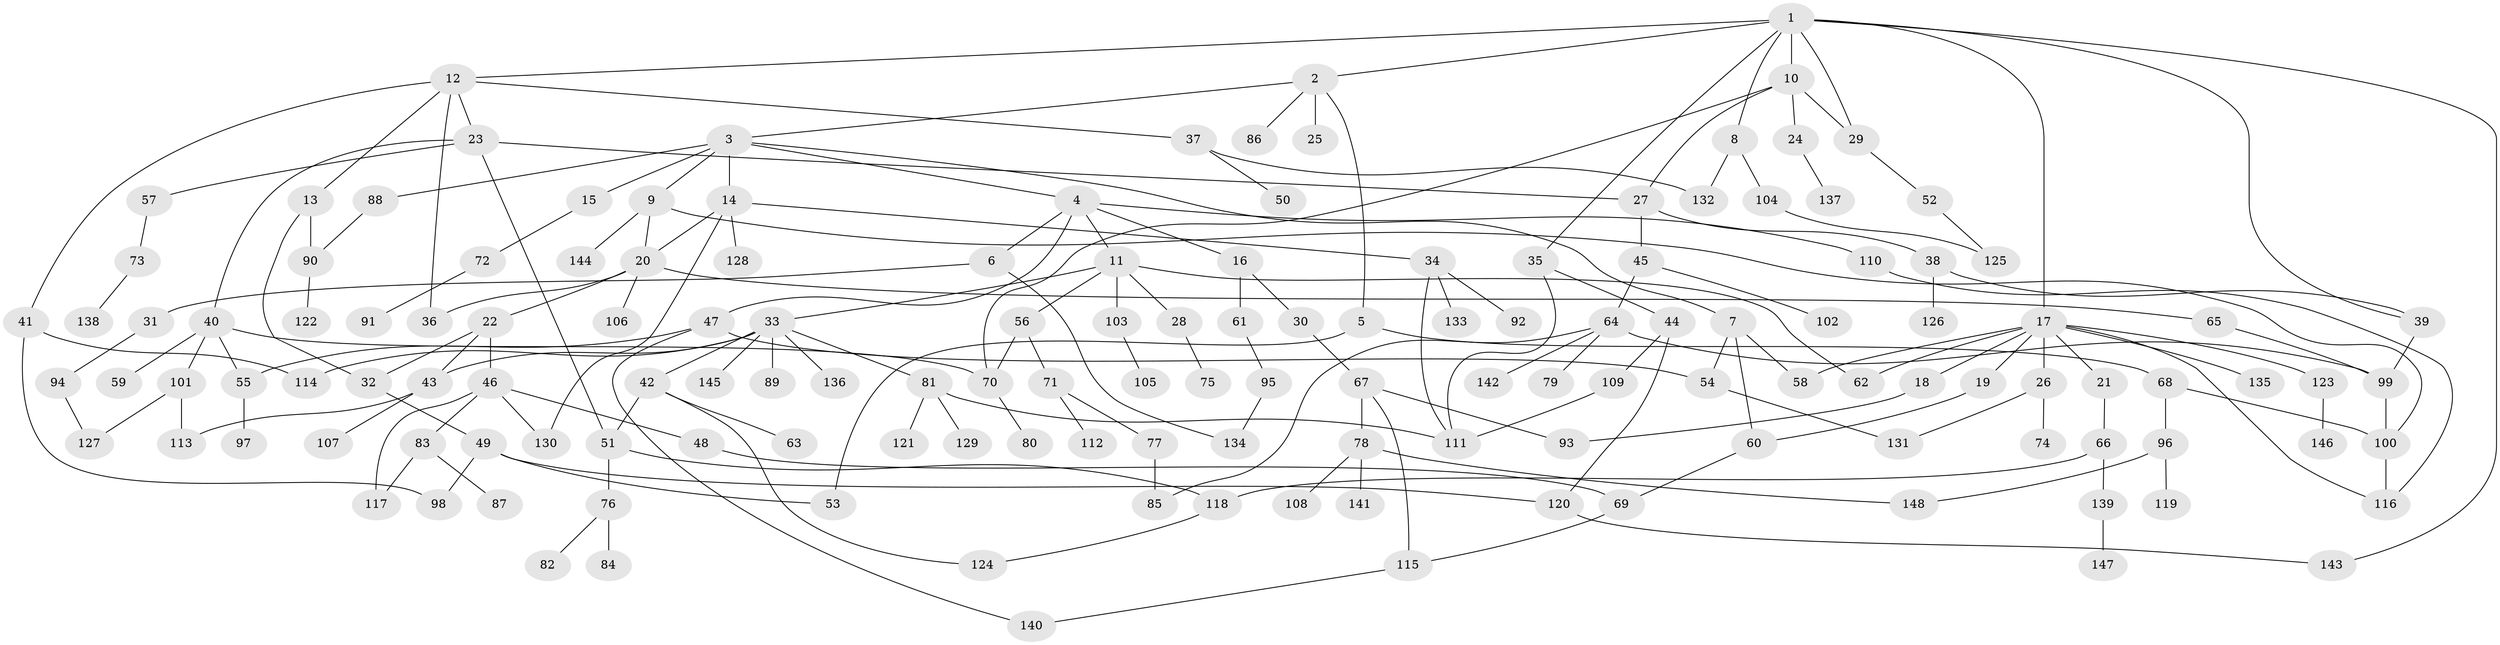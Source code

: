 // coarse degree distribution, {12: 0.010309278350515464, 10: 0.010309278350515464, 6: 0.030927835051546393, 4: 0.12371134020618557, 3: 0.1958762886597938, 5: 0.041237113402061855, 2: 0.25773195876288657, 9: 0.010309278350515464, 8: 0.010309278350515464, 7: 0.030927835051546393, 1: 0.27835051546391754}
// Generated by graph-tools (version 1.1) at 2025/23/03/03/25 07:23:32]
// undirected, 148 vertices, 193 edges
graph export_dot {
graph [start="1"]
  node [color=gray90,style=filled];
  1;
  2;
  3;
  4;
  5;
  6;
  7;
  8;
  9;
  10;
  11;
  12;
  13;
  14;
  15;
  16;
  17;
  18;
  19;
  20;
  21;
  22;
  23;
  24;
  25;
  26;
  27;
  28;
  29;
  30;
  31;
  32;
  33;
  34;
  35;
  36;
  37;
  38;
  39;
  40;
  41;
  42;
  43;
  44;
  45;
  46;
  47;
  48;
  49;
  50;
  51;
  52;
  53;
  54;
  55;
  56;
  57;
  58;
  59;
  60;
  61;
  62;
  63;
  64;
  65;
  66;
  67;
  68;
  69;
  70;
  71;
  72;
  73;
  74;
  75;
  76;
  77;
  78;
  79;
  80;
  81;
  82;
  83;
  84;
  85;
  86;
  87;
  88;
  89;
  90;
  91;
  92;
  93;
  94;
  95;
  96;
  97;
  98;
  99;
  100;
  101;
  102;
  103;
  104;
  105;
  106;
  107;
  108;
  109;
  110;
  111;
  112;
  113;
  114;
  115;
  116;
  117;
  118;
  119;
  120;
  121;
  122;
  123;
  124;
  125;
  126;
  127;
  128;
  129;
  130;
  131;
  132;
  133;
  134;
  135;
  136;
  137;
  138;
  139;
  140;
  141;
  142;
  143;
  144;
  145;
  146;
  147;
  148;
  1 -- 2;
  1 -- 8;
  1 -- 10;
  1 -- 12;
  1 -- 17;
  1 -- 29;
  1 -- 35;
  1 -- 39;
  1 -- 143;
  2 -- 3;
  2 -- 5;
  2 -- 25;
  2 -- 86;
  3 -- 4;
  3 -- 7;
  3 -- 9;
  3 -- 14;
  3 -- 15;
  3 -- 88;
  4 -- 6;
  4 -- 11;
  4 -- 16;
  4 -- 47;
  4 -- 110;
  5 -- 53;
  5 -- 68;
  6 -- 31;
  6 -- 134;
  7 -- 58;
  7 -- 60;
  7 -- 54;
  8 -- 104;
  8 -- 132;
  9 -- 100;
  9 -- 144;
  9 -- 20;
  10 -- 24;
  10 -- 70;
  10 -- 27;
  10 -- 29;
  11 -- 28;
  11 -- 33;
  11 -- 56;
  11 -- 103;
  11 -- 62;
  12 -- 13;
  12 -- 23;
  12 -- 37;
  12 -- 41;
  12 -- 36;
  13 -- 32;
  13 -- 90;
  14 -- 20;
  14 -- 34;
  14 -- 128;
  14 -- 130;
  15 -- 72;
  16 -- 30;
  16 -- 61;
  17 -- 18;
  17 -- 19;
  17 -- 21;
  17 -- 26;
  17 -- 62;
  17 -- 123;
  17 -- 135;
  17 -- 116;
  17 -- 58;
  18 -- 93;
  19 -- 60;
  20 -- 22;
  20 -- 36;
  20 -- 65;
  20 -- 106;
  21 -- 66;
  22 -- 46;
  22 -- 43;
  22 -- 32;
  23 -- 27;
  23 -- 40;
  23 -- 57;
  23 -- 51;
  24 -- 137;
  26 -- 74;
  26 -- 131;
  27 -- 38;
  27 -- 45;
  28 -- 75;
  29 -- 52;
  30 -- 67;
  31 -- 94;
  32 -- 49;
  33 -- 42;
  33 -- 43;
  33 -- 81;
  33 -- 89;
  33 -- 136;
  33 -- 145;
  33 -- 114;
  34 -- 92;
  34 -- 111;
  34 -- 133;
  35 -- 44;
  35 -- 111;
  37 -- 50;
  37 -- 132;
  38 -- 126;
  38 -- 39;
  39 -- 99;
  40 -- 59;
  40 -- 101;
  40 -- 70;
  40 -- 55;
  41 -- 114;
  41 -- 98;
  42 -- 51;
  42 -- 63;
  42 -- 124;
  43 -- 107;
  43 -- 113;
  44 -- 109;
  44 -- 120;
  45 -- 64;
  45 -- 102;
  46 -- 48;
  46 -- 83;
  46 -- 130;
  46 -- 117;
  47 -- 54;
  47 -- 55;
  47 -- 140;
  48 -- 69;
  49 -- 98;
  49 -- 120;
  49 -- 53;
  51 -- 76;
  51 -- 118;
  52 -- 125;
  54 -- 131;
  55 -- 97;
  56 -- 71;
  56 -- 70;
  57 -- 73;
  60 -- 69;
  61 -- 95;
  64 -- 79;
  64 -- 99;
  64 -- 142;
  64 -- 85;
  65 -- 99;
  66 -- 139;
  66 -- 118;
  67 -- 78;
  67 -- 93;
  67 -- 115;
  68 -- 96;
  68 -- 100;
  69 -- 115;
  70 -- 80;
  71 -- 77;
  71 -- 112;
  72 -- 91;
  73 -- 138;
  76 -- 82;
  76 -- 84;
  77 -- 85;
  78 -- 108;
  78 -- 141;
  78 -- 148;
  81 -- 121;
  81 -- 129;
  81 -- 111;
  83 -- 87;
  83 -- 117;
  88 -- 90;
  90 -- 122;
  94 -- 127;
  95 -- 134;
  96 -- 119;
  96 -- 148;
  99 -- 100;
  100 -- 116;
  101 -- 113;
  101 -- 127;
  103 -- 105;
  104 -- 125;
  109 -- 111;
  110 -- 116;
  115 -- 140;
  118 -- 124;
  120 -- 143;
  123 -- 146;
  139 -- 147;
}
